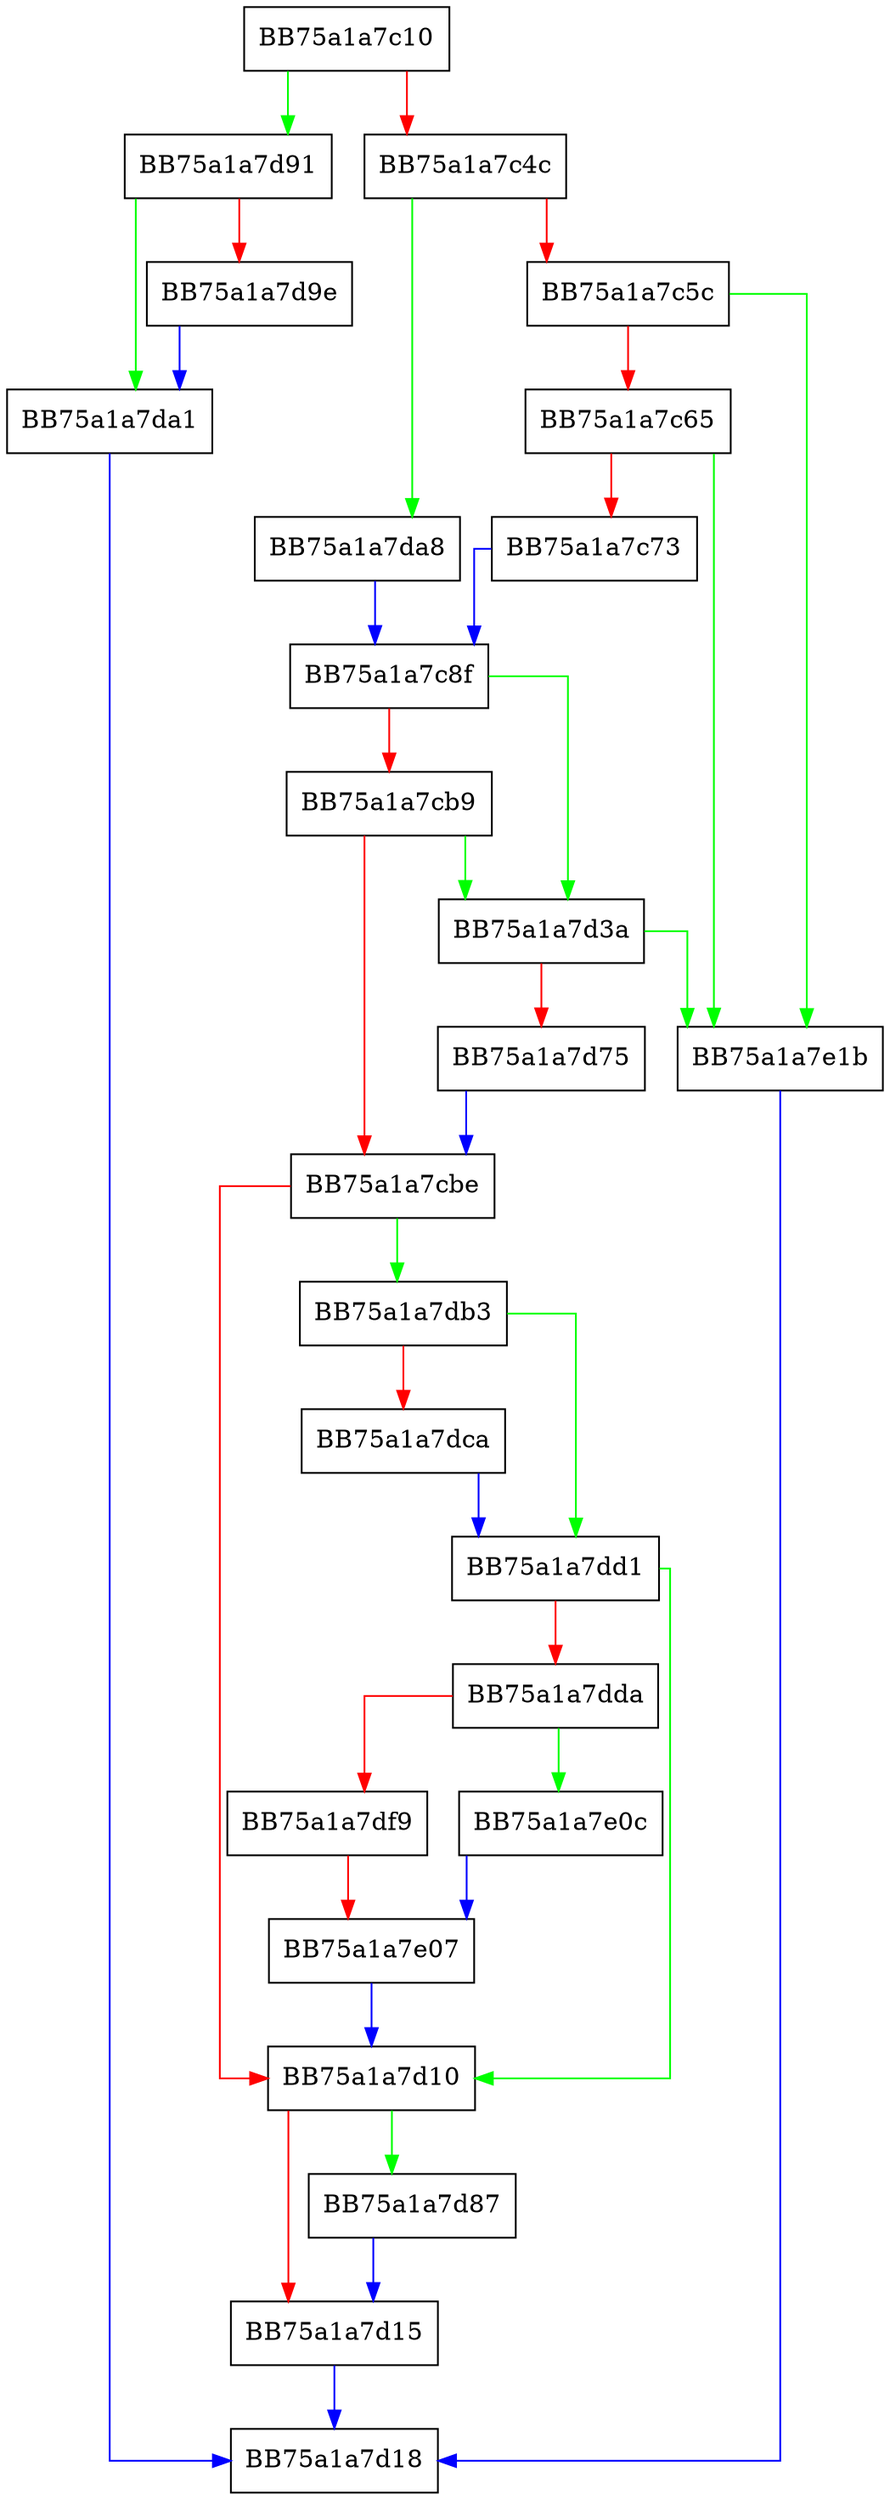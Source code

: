 digraph BMMatchEx2 {
  node [shape="box"];
  graph [splines=ortho];
  BB75a1a7c10 -> BB75a1a7d91 [color="green"];
  BB75a1a7c10 -> BB75a1a7c4c [color="red"];
  BB75a1a7c4c -> BB75a1a7da8 [color="green"];
  BB75a1a7c4c -> BB75a1a7c5c [color="red"];
  BB75a1a7c5c -> BB75a1a7e1b [color="green"];
  BB75a1a7c5c -> BB75a1a7c65 [color="red"];
  BB75a1a7c65 -> BB75a1a7e1b [color="green"];
  BB75a1a7c65 -> BB75a1a7c73 [color="red"];
  BB75a1a7c73 -> BB75a1a7c8f [color="blue"];
  BB75a1a7c8f -> BB75a1a7d3a [color="green"];
  BB75a1a7c8f -> BB75a1a7cb9 [color="red"];
  BB75a1a7cb9 -> BB75a1a7d3a [color="green"];
  BB75a1a7cb9 -> BB75a1a7cbe [color="red"];
  BB75a1a7cbe -> BB75a1a7db3 [color="green"];
  BB75a1a7cbe -> BB75a1a7d10 [color="red"];
  BB75a1a7d10 -> BB75a1a7d87 [color="green"];
  BB75a1a7d10 -> BB75a1a7d15 [color="red"];
  BB75a1a7d15 -> BB75a1a7d18 [color="blue"];
  BB75a1a7d3a -> BB75a1a7e1b [color="green"];
  BB75a1a7d3a -> BB75a1a7d75 [color="red"];
  BB75a1a7d75 -> BB75a1a7cbe [color="blue"];
  BB75a1a7d87 -> BB75a1a7d15 [color="blue"];
  BB75a1a7d91 -> BB75a1a7da1 [color="green"];
  BB75a1a7d91 -> BB75a1a7d9e [color="red"];
  BB75a1a7d9e -> BB75a1a7da1 [color="blue"];
  BB75a1a7da1 -> BB75a1a7d18 [color="blue"];
  BB75a1a7da8 -> BB75a1a7c8f [color="blue"];
  BB75a1a7db3 -> BB75a1a7dd1 [color="green"];
  BB75a1a7db3 -> BB75a1a7dca [color="red"];
  BB75a1a7dca -> BB75a1a7dd1 [color="blue"];
  BB75a1a7dd1 -> BB75a1a7d10 [color="green"];
  BB75a1a7dd1 -> BB75a1a7dda [color="red"];
  BB75a1a7dda -> BB75a1a7e0c [color="green"];
  BB75a1a7dda -> BB75a1a7df9 [color="red"];
  BB75a1a7df9 -> BB75a1a7e07 [color="red"];
  BB75a1a7e07 -> BB75a1a7d10 [color="blue"];
  BB75a1a7e0c -> BB75a1a7e07 [color="blue"];
  BB75a1a7e1b -> BB75a1a7d18 [color="blue"];
}